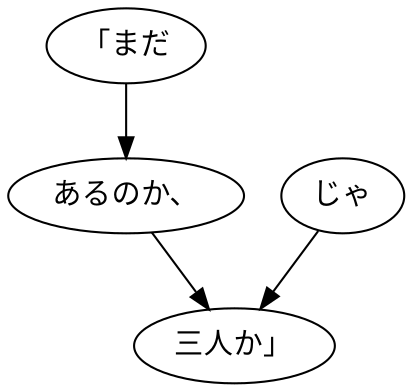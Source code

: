 digraph graph2325 {
	node0 [label="「まだ"];
	node1 [label="あるのか、"];
	node2 [label="じゃ"];
	node3 [label="三人か」"];
	node0 -> node1;
	node1 -> node3;
	node2 -> node3;
}
